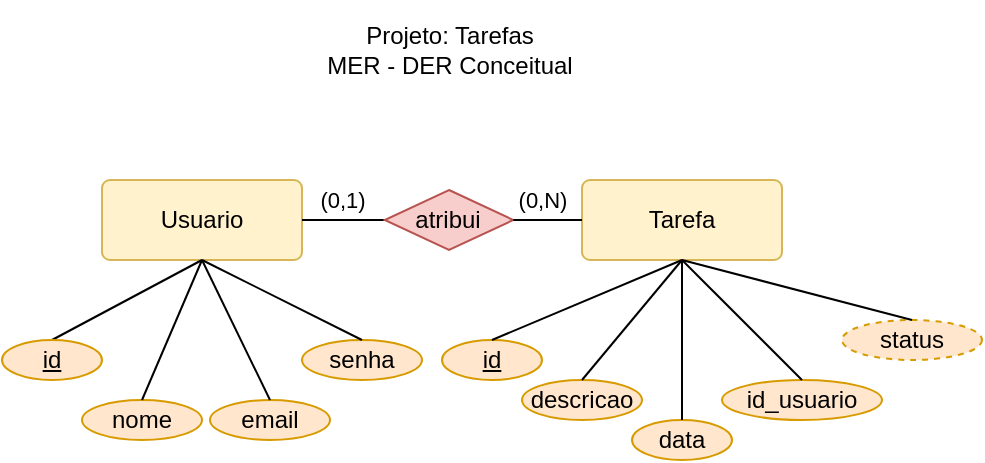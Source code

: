 <mxfile version="24.2.0" type="device">
  <diagram name="Página-1" id="OsKWsdjy8x2s3_fiGs1C">
    <mxGraphModel dx="819" dy="422" grid="1" gridSize="10" guides="1" tooltips="1" connect="1" arrows="1" fold="1" page="1" pageScale="1" pageWidth="827" pageHeight="1169" math="0" shadow="0">
      <root>
        <mxCell id="0" />
        <mxCell id="1" parent="0" />
        <mxCell id="YsvWxhl9dDqEt9Cqs64n-1" value="Projeto: Tarefas&lt;div&gt;MER - DER Conceitual&lt;/div&gt;" style="text;html=1;align=center;verticalAlign=middle;whiteSpace=wrap;rounded=0;" vertex="1" parent="1">
          <mxGeometry x="336" y="20" width="156" height="50" as="geometry" />
        </mxCell>
        <mxCell id="YsvWxhl9dDqEt9Cqs64n-3" value="Usuario" style="rounded=1;arcSize=10;whiteSpace=wrap;html=1;align=center;fillColor=#fff2cc;strokeColor=#d6b656;" vertex="1" parent="1">
          <mxGeometry x="240" y="110" width="100" height="40" as="geometry" />
        </mxCell>
        <mxCell id="YsvWxhl9dDqEt9Cqs64n-4" value="Tarefa" style="rounded=1;arcSize=10;whiteSpace=wrap;html=1;align=center;fillColor=#fff2cc;strokeColor=#d6b656;" vertex="1" parent="1">
          <mxGeometry x="480" y="110" width="100" height="40" as="geometry" />
        </mxCell>
        <mxCell id="YsvWxhl9dDqEt9Cqs64n-7" value="(0,1)" style="edgeStyle=orthogonalEdgeStyle;rounded=0;orthogonalLoop=1;jettySize=auto;html=1;exitX=0;exitY=0.5;exitDx=0;exitDy=0;entryX=1;entryY=0.5;entryDx=0;entryDy=0;endArrow=none;endFill=0;" edge="1" parent="1" source="YsvWxhl9dDqEt9Cqs64n-5" target="YsvWxhl9dDqEt9Cqs64n-3">
          <mxGeometry x="0.033" y="-10" relative="1" as="geometry">
            <mxPoint x="350" y="130" as="targetPoint" />
            <mxPoint as="offset" />
          </mxGeometry>
        </mxCell>
        <mxCell id="YsvWxhl9dDqEt9Cqs64n-5" value="atribui" style="shape=rhombus;perimeter=rhombusPerimeter;whiteSpace=wrap;html=1;align=center;fillColor=#f8cecc;strokeColor=#b85450;" vertex="1" parent="1">
          <mxGeometry x="381.38" y="115" width="64.25" height="30" as="geometry" />
        </mxCell>
        <mxCell id="YsvWxhl9dDqEt9Cqs64n-6" value="(0,N)" style="edgeStyle=orthogonalEdgeStyle;rounded=0;orthogonalLoop=1;jettySize=auto;html=1;exitX=1;exitY=0.5;exitDx=0;exitDy=0;entryX=0;entryY=0.5;entryDx=0;entryDy=0;endArrow=none;endFill=0;" edge="1" parent="1" source="YsvWxhl9dDqEt9Cqs64n-5" target="YsvWxhl9dDqEt9Cqs64n-4">
          <mxGeometry x="-0.164" y="10" relative="1" as="geometry">
            <mxPoint as="offset" />
          </mxGeometry>
        </mxCell>
        <mxCell id="YsvWxhl9dDqEt9Cqs64n-8" value="id" style="ellipse;whiteSpace=wrap;html=1;align=center;fontStyle=4;fillColor=#ffe6cc;strokeColor=#d79b00;" vertex="1" parent="1">
          <mxGeometry x="410" y="190" width="50" height="20" as="geometry" />
        </mxCell>
        <mxCell id="YsvWxhl9dDqEt9Cqs64n-13" style="rounded=0;orthogonalLoop=1;jettySize=auto;html=1;exitX=0.5;exitY=0;exitDx=0;exitDy=0;entryX=0.5;entryY=1;entryDx=0;entryDy=0;endArrow=none;endFill=0;" edge="1" parent="1" source="YsvWxhl9dDqEt9Cqs64n-9" target="YsvWxhl9dDqEt9Cqs64n-3">
          <mxGeometry relative="1" as="geometry" />
        </mxCell>
        <mxCell id="YsvWxhl9dDqEt9Cqs64n-9" value="id" style="ellipse;whiteSpace=wrap;html=1;align=center;fontStyle=4;fillColor=#ffe6cc;strokeColor=#d79b00;" vertex="1" parent="1">
          <mxGeometry x="190" y="190" width="50" height="20" as="geometry" />
        </mxCell>
        <mxCell id="YsvWxhl9dDqEt9Cqs64n-10" value="nome" style="ellipse;whiteSpace=wrap;html=1;align=center;fillColor=#ffe6cc;strokeColor=#d79b00;" vertex="1" parent="1">
          <mxGeometry x="230" y="220" width="60" height="20" as="geometry" />
        </mxCell>
        <mxCell id="YsvWxhl9dDqEt9Cqs64n-11" value="email" style="ellipse;whiteSpace=wrap;html=1;align=center;fillColor=#ffe6cc;strokeColor=#d79b00;" vertex="1" parent="1">
          <mxGeometry x="294" y="220" width="60" height="20" as="geometry" />
        </mxCell>
        <mxCell id="YsvWxhl9dDqEt9Cqs64n-12" value="senha" style="ellipse;whiteSpace=wrap;html=1;align=center;fillColor=#ffe6cc;strokeColor=#d79b00;" vertex="1" parent="1">
          <mxGeometry x="340" y="190" width="60" height="20" as="geometry" />
        </mxCell>
        <mxCell id="YsvWxhl9dDqEt9Cqs64n-14" style="rounded=0;orthogonalLoop=1;jettySize=auto;html=1;exitX=0.5;exitY=0;exitDx=0;exitDy=0;entryX=0.5;entryY=1;entryDx=0;entryDy=0;endArrow=none;endFill=0;" edge="1" parent="1" source="YsvWxhl9dDqEt9Cqs64n-10" target="YsvWxhl9dDqEt9Cqs64n-3">
          <mxGeometry relative="1" as="geometry">
            <mxPoint x="225" y="200" as="sourcePoint" />
            <mxPoint x="300" y="160" as="targetPoint" />
          </mxGeometry>
        </mxCell>
        <mxCell id="YsvWxhl9dDqEt9Cqs64n-15" style="rounded=0;orthogonalLoop=1;jettySize=auto;html=1;exitX=0.5;exitY=0;exitDx=0;exitDy=0;entryX=0.5;entryY=1;entryDx=0;entryDy=0;endArrow=none;endFill=0;" edge="1" parent="1" source="YsvWxhl9dDqEt9Cqs64n-11" target="YsvWxhl9dDqEt9Cqs64n-3">
          <mxGeometry relative="1" as="geometry">
            <mxPoint x="235" y="210" as="sourcePoint" />
            <mxPoint x="310" y="170" as="targetPoint" />
          </mxGeometry>
        </mxCell>
        <mxCell id="YsvWxhl9dDqEt9Cqs64n-16" style="rounded=0;orthogonalLoop=1;jettySize=auto;html=1;exitX=0.5;exitY=0;exitDx=0;exitDy=0;entryX=0.5;entryY=1;entryDx=0;entryDy=0;endArrow=none;endFill=0;" edge="1" parent="1" source="YsvWxhl9dDqEt9Cqs64n-12" target="YsvWxhl9dDqEt9Cqs64n-3">
          <mxGeometry relative="1" as="geometry">
            <mxPoint x="245" y="220" as="sourcePoint" />
            <mxPoint x="320" y="180" as="targetPoint" />
          </mxGeometry>
        </mxCell>
        <mxCell id="YsvWxhl9dDqEt9Cqs64n-18" value="descricao" style="ellipse;whiteSpace=wrap;html=1;align=center;fillColor=#ffe6cc;strokeColor=#d79b00;" vertex="1" parent="1">
          <mxGeometry x="450" y="210" width="60" height="20" as="geometry" />
        </mxCell>
        <mxCell id="YsvWxhl9dDqEt9Cqs64n-22" value="data" style="ellipse;whiteSpace=wrap;html=1;align=center;fillColor=#ffe6cc;strokeColor=#d79b00;" vertex="1" parent="1">
          <mxGeometry x="505" y="230" width="50" height="20" as="geometry" />
        </mxCell>
        <mxCell id="YsvWxhl9dDqEt9Cqs64n-23" value="status" style="ellipse;whiteSpace=wrap;html=1;align=center;dashed=1;fillColor=#ffe6cc;strokeColor=#d79b00;" vertex="1" parent="1">
          <mxGeometry x="610" y="180" width="70" height="20" as="geometry" />
        </mxCell>
        <mxCell id="YsvWxhl9dDqEt9Cqs64n-26" value="id_usuario" style="ellipse;whiteSpace=wrap;html=1;align=center;fillColor=#ffe6cc;strokeColor=#d79b00;" vertex="1" parent="1">
          <mxGeometry x="550" y="210" width="80" height="20" as="geometry" />
        </mxCell>
        <mxCell id="YsvWxhl9dDqEt9Cqs64n-28" style="rounded=0;orthogonalLoop=1;jettySize=auto;html=1;exitX=0.5;exitY=0;exitDx=0;exitDy=0;entryX=0.5;entryY=1;entryDx=0;entryDy=0;endArrow=none;endFill=0;" edge="1" parent="1" source="YsvWxhl9dDqEt9Cqs64n-23" target="YsvWxhl9dDqEt9Cqs64n-4">
          <mxGeometry relative="1" as="geometry">
            <mxPoint x="600" y="200" as="sourcePoint" />
            <mxPoint x="520" y="160" as="targetPoint" />
          </mxGeometry>
        </mxCell>
        <mxCell id="YsvWxhl9dDqEt9Cqs64n-29" style="rounded=0;orthogonalLoop=1;jettySize=auto;html=1;exitX=0.5;exitY=0;exitDx=0;exitDy=0;entryX=0.5;entryY=1;entryDx=0;entryDy=0;endArrow=none;endFill=0;" edge="1" parent="1" source="YsvWxhl9dDqEt9Cqs64n-26" target="YsvWxhl9dDqEt9Cqs64n-4">
          <mxGeometry relative="1" as="geometry">
            <mxPoint x="610" y="210" as="sourcePoint" />
            <mxPoint x="540" y="160" as="targetPoint" />
          </mxGeometry>
        </mxCell>
        <mxCell id="YsvWxhl9dDqEt9Cqs64n-30" style="rounded=0;orthogonalLoop=1;jettySize=auto;html=1;exitX=0.5;exitY=0;exitDx=0;exitDy=0;entryX=0.5;entryY=1;entryDx=0;entryDy=0;endArrow=none;endFill=0;exitPerimeter=0;" edge="1" parent="1" source="YsvWxhl9dDqEt9Cqs64n-22" target="YsvWxhl9dDqEt9Cqs64n-4">
          <mxGeometry relative="1" as="geometry">
            <mxPoint x="655" y="190" as="sourcePoint" />
            <mxPoint x="540" y="160" as="targetPoint" />
          </mxGeometry>
        </mxCell>
        <mxCell id="YsvWxhl9dDqEt9Cqs64n-31" style="rounded=0;orthogonalLoop=1;jettySize=auto;html=1;exitX=0.5;exitY=0;exitDx=0;exitDy=0;endArrow=none;endFill=0;" edge="1" parent="1" source="YsvWxhl9dDqEt9Cqs64n-18">
          <mxGeometry relative="1" as="geometry">
            <mxPoint x="541" y="238" as="sourcePoint" />
            <mxPoint x="530" y="150" as="targetPoint" />
          </mxGeometry>
        </mxCell>
        <mxCell id="YsvWxhl9dDqEt9Cqs64n-32" style="rounded=0;orthogonalLoop=1;jettySize=auto;html=1;exitX=0.5;exitY=0;exitDx=0;exitDy=0;entryX=0.5;entryY=1;entryDx=0;entryDy=0;endArrow=none;endFill=0;" edge="1" parent="1" source="YsvWxhl9dDqEt9Cqs64n-8" target="YsvWxhl9dDqEt9Cqs64n-4">
          <mxGeometry relative="1" as="geometry">
            <mxPoint x="490" y="220" as="sourcePoint" />
            <mxPoint x="560" y="180" as="targetPoint" />
          </mxGeometry>
        </mxCell>
      </root>
    </mxGraphModel>
  </diagram>
</mxfile>

